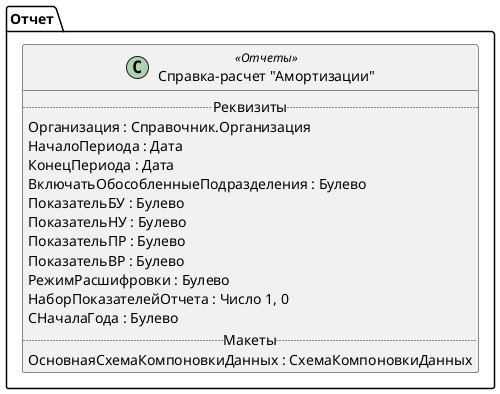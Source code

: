 ﻿@startuml СправкаРасчетАмортизации
'!include templates.wsd
'..\include templates.wsd
class Отчет.СправкаРасчетАмортизации as "Справка-расчет "Амортизации"" <<Отчеты>>
{
..Реквизиты..
Организация : Справочник.Организация
НачалоПериода : Дата
КонецПериода : Дата
ВключатьОбособленныеПодразделения : Булево
ПоказательБУ : Булево
ПоказательНУ : Булево
ПоказательПР : Булево
ПоказательВР : Булево
РежимРасшифровки : Булево
НаборПоказателейОтчета : Число 1, 0
СНачалаГода : Булево
..Макеты..
ОсновнаяСхемаКомпоновкиДанных : СхемаКомпоновкиДанных
}
@enduml
